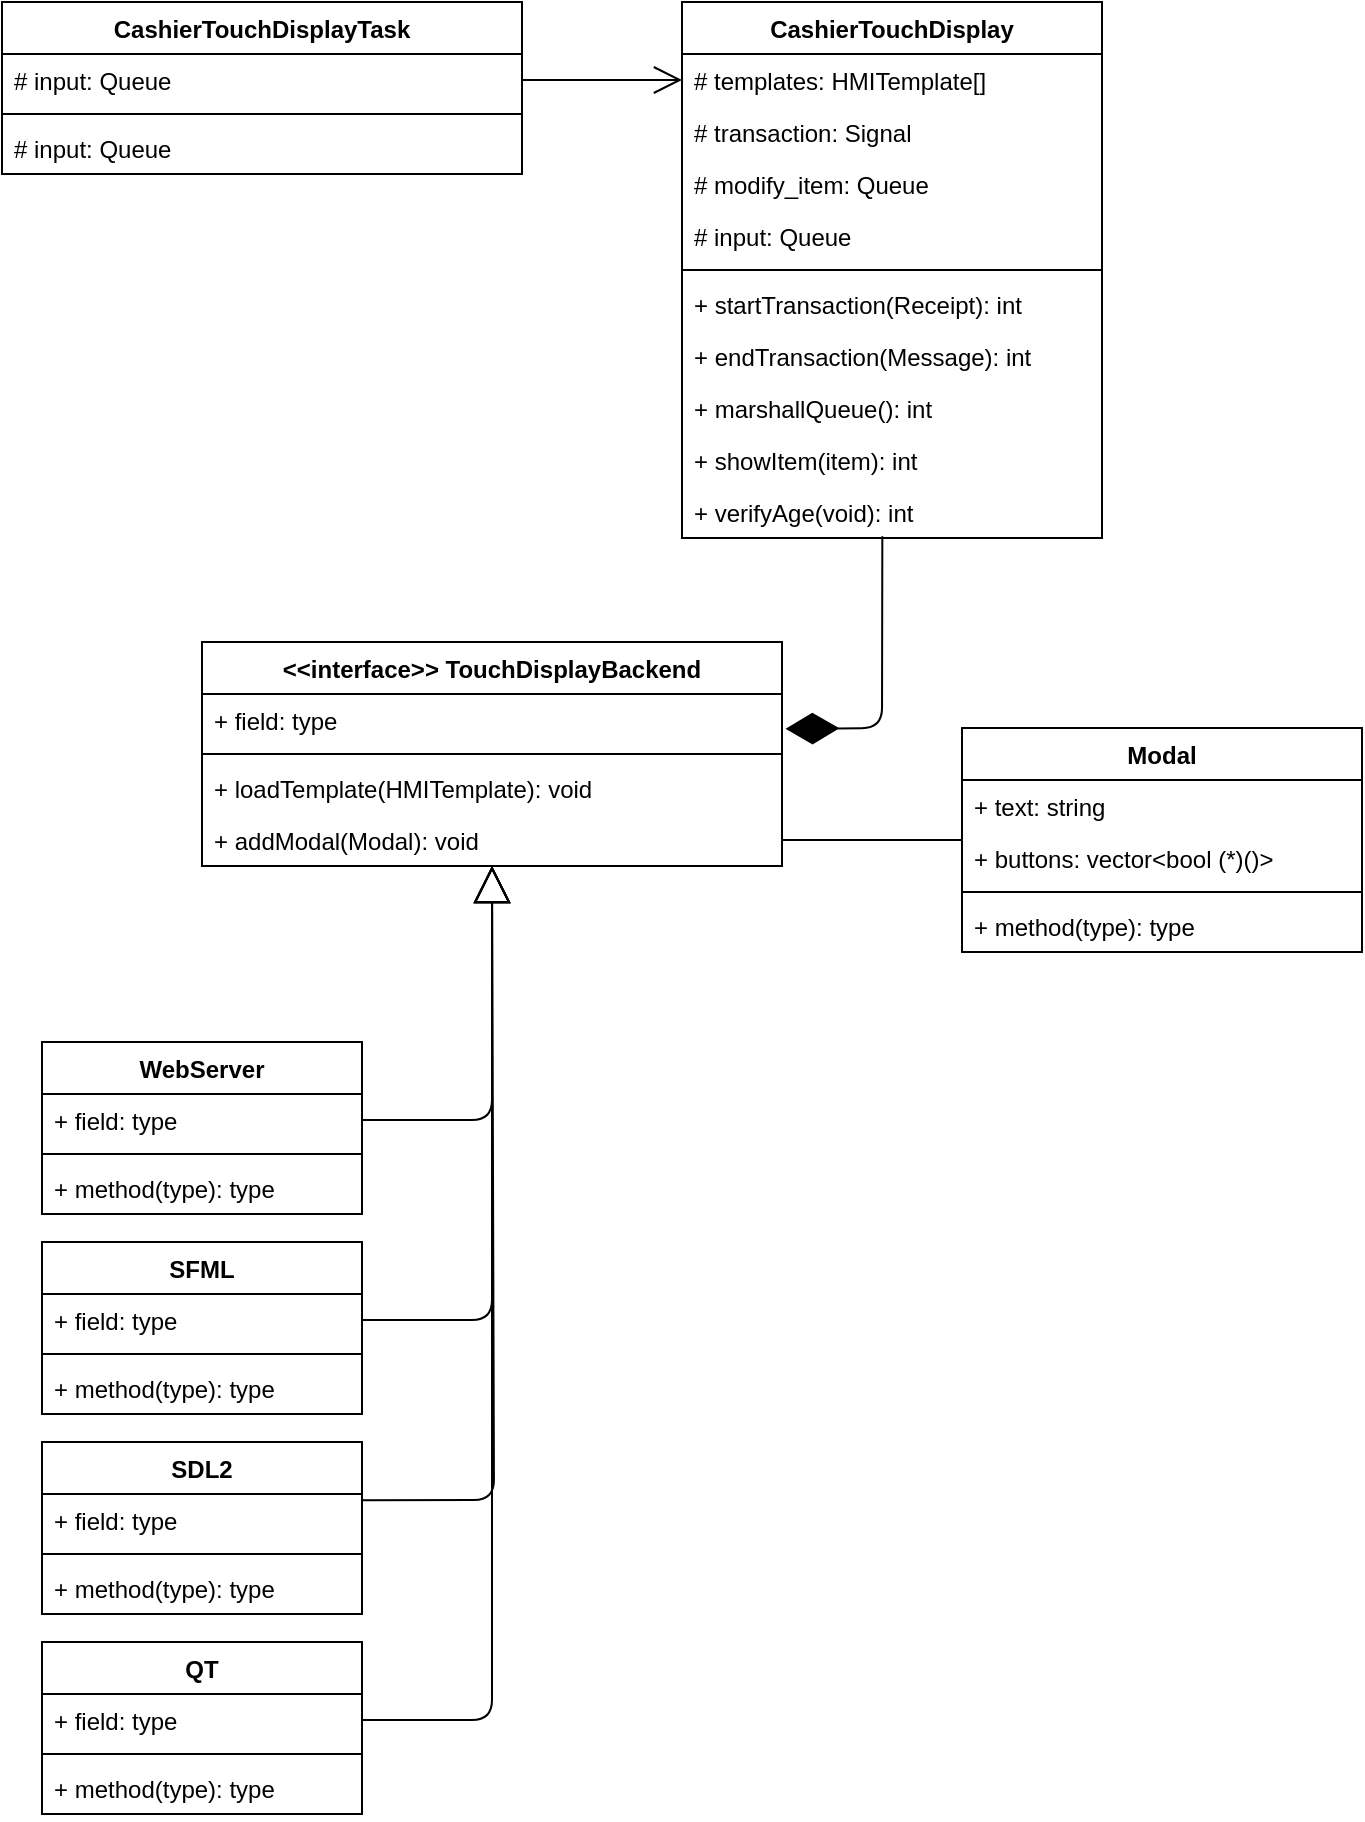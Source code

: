 <mxfile version="13.7.9" type="device" pages="2"><diagram id="EebzAopcoUJi2itTid_p" name="Page-1"><mxGraphModel dx="460" dy="854" grid="1" gridSize="10" guides="1" tooltips="1" connect="1" arrows="1" fold="1" page="1" pageScale="1" pageWidth="850" pageHeight="1100" math="0" shadow="0"><root><mxCell id="0"/><mxCell id="1" parent="0"/><mxCell id="Y0An3jlqysg56Uzm1vk1-41" value="" style="endArrow=block;endSize=16;endFill=0;html=1;fontStyle=1" parent="1" source="Y0An3jlqysg56Uzm1vk1-22" target="Y0An3jlqysg56Uzm1vk1-15" edge="1"><mxGeometry x="0.125" y="-50" width="160" relative="1" as="geometry"><mxPoint x="240" y="660" as="sourcePoint"/><mxPoint x="290" y="560" as="targetPoint"/><Array as="points"><mxPoint x="305" y="649"/></Array><mxPoint as="offset"/></mxGeometry></mxCell><mxCell id="Y0An3jlqysg56Uzm1vk1-55" value="" style="endArrow=diamondThin;endFill=1;endSize=24;html=1;strokeColor=#000000;exitX=0.477;exitY=0.967;exitDx=0;exitDy=0;exitPerimeter=0;entryX=1.006;entryY=0.67;entryDx=0;entryDy=0;entryPerimeter=0;" parent="1" source="Y0An3jlqysg56Uzm1vk1-62" target="Y0An3jlqysg56Uzm1vk1-13" edge="1"><mxGeometry width="160" relative="1" as="geometry"><mxPoint x="440" y="372.71" as="sourcePoint"/><mxPoint x="530" y="420" as="targetPoint"/><Array as="points"><mxPoint x="500" y="453"/></Array></mxGeometry></mxCell><mxCell id="Y0An3jlqysg56Uzm1vk1-54" value="" style="endArrow=open;endFill=1;endSize=12;html=1;strokeColor=#000000;exitX=1;exitY=0.5;exitDx=0;exitDy=0;" parent="1" source="MlYIVtfRMITNdNM9kv18-18" target="Y0An3jlqysg56Uzm1vk1-49" edge="1"><mxGeometry width="160" relative="1" as="geometry"><mxPoint x="350" y="129" as="sourcePoint"/><mxPoint x="480" y="250" as="targetPoint"/></mxGeometry></mxCell><mxCell id="Y0An3jlqysg56Uzm1vk1-67" value="" style="endArrow=block;endSize=16;endFill=0;html=1;" parent="1" source="Y0An3jlqysg56Uzm1vk1-26" target="Y0An3jlqysg56Uzm1vk1-15" edge="1"><mxGeometry x="0.125" y="-50" width="160" relative="1" as="geometry"><mxPoint x="260" y="762.77" as="sourcePoint"/><mxPoint x="320.4" y="610.004" as="targetPoint"/><Array as="points"><mxPoint x="305" y="749"/></Array><mxPoint as="offset"/></mxGeometry></mxCell><mxCell id="Y0An3jlqysg56Uzm1vk1-68" value="" style="endArrow=block;endSize=16;endFill=0;html=1;exitX=0.999;exitY=0.121;exitDx=0;exitDy=0;exitPerimeter=0;" parent="1" source="Y0An3jlqysg56Uzm1vk1-30" target="Y0An3jlqysg56Uzm1vk1-15" edge="1"><mxGeometry x="0.125" y="-50" width="160" relative="1" as="geometry"><mxPoint x="250" y="766.017" as="sourcePoint"/><mxPoint x="315.558" y="506" as="targetPoint"/><Array as="points"><mxPoint x="306" y="839"/></Array><mxPoint as="offset"/></mxGeometry></mxCell><mxCell id="Y0An3jlqysg56Uzm1vk1-69" value="" style="endArrow=block;endSize=16;endFill=0;html=1;exitX=1;exitY=0.5;exitDx=0;exitDy=0;" parent="1" source="Y0An3jlqysg56Uzm1vk1-34" target="Y0An3jlqysg56Uzm1vk1-15" edge="1"><mxGeometry x="0.125" y="-50" width="160" relative="1" as="geometry"><mxPoint x="260" y="776.017" as="sourcePoint"/><mxPoint x="325.558" y="516" as="targetPoint"/><Array as="points"><mxPoint x="305" y="949"/></Array><mxPoint as="offset"/></mxGeometry></mxCell><mxCell id="Y0An3jlqysg56Uzm1vk1-75" style="edgeStyle=orthogonalEdgeStyle;rounded=0;orthogonalLoop=1;jettySize=auto;html=1;entryX=1;entryY=0.5;entryDx=0;entryDy=0;endArrow=none;endFill=0;strokeColor=#000000;" parent="1" source="Y0An3jlqysg56Uzm1vk1-70" target="Y0An3jlqysg56Uzm1vk1-15" edge="1"><mxGeometry relative="1" as="geometry"/></mxCell><mxCell id="Y0An3jlqysg56Uzm1vk1-21" value="WebServer" style="swimlane;fontStyle=1;align=center;verticalAlign=top;childLayout=stackLayout;horizontal=1;startSize=26;horizontalStack=0;resizeParent=1;resizeParentMax=0;resizeLast=0;collapsible=1;marginBottom=0;strokeColor=#000000;" parent="1" vertex="1"><mxGeometry x="80" y="610" width="160" height="86" as="geometry"/></mxCell><mxCell id="Y0An3jlqysg56Uzm1vk1-22" value="+ field: type" style="text;strokeColor=none;fillColor=none;align=left;verticalAlign=top;spacingLeft=4;spacingRight=4;overflow=hidden;rotatable=0;points=[[0,0.5],[1,0.5]];portConstraint=eastwest;" parent="Y0An3jlqysg56Uzm1vk1-21" vertex="1"><mxGeometry y="26" width="160" height="26" as="geometry"/></mxCell><mxCell id="Y0An3jlqysg56Uzm1vk1-23" value="" style="line;strokeWidth=1;fillColor=none;align=left;verticalAlign=middle;spacingTop=-1;spacingLeft=3;spacingRight=3;rotatable=0;labelPosition=right;points=[];portConstraint=eastwest;" parent="Y0An3jlqysg56Uzm1vk1-21" vertex="1"><mxGeometry y="52" width="160" height="8" as="geometry"/></mxCell><mxCell id="Y0An3jlqysg56Uzm1vk1-24" value="+ method(type): type" style="text;strokeColor=none;fillColor=none;align=left;verticalAlign=top;spacingLeft=4;spacingRight=4;overflow=hidden;rotatable=0;points=[[0,0.5],[1,0.5]];portConstraint=eastwest;" parent="Y0An3jlqysg56Uzm1vk1-21" vertex="1"><mxGeometry y="60" width="160" height="26" as="geometry"/></mxCell><mxCell id="Y0An3jlqysg56Uzm1vk1-25" value="SFML" style="swimlane;fontStyle=1;align=center;verticalAlign=top;childLayout=stackLayout;horizontal=1;startSize=26;horizontalStack=0;resizeParent=1;resizeParentMax=0;resizeLast=0;collapsible=1;marginBottom=0;strokeColor=#000000;" parent="1" vertex="1"><mxGeometry x="80" y="710" width="160" height="86" as="geometry"/></mxCell><mxCell id="Y0An3jlqysg56Uzm1vk1-26" value="+ field: type" style="text;strokeColor=none;fillColor=none;align=left;verticalAlign=top;spacingLeft=4;spacingRight=4;overflow=hidden;rotatable=0;points=[[0,0.5],[1,0.5]];portConstraint=eastwest;" parent="Y0An3jlqysg56Uzm1vk1-25" vertex="1"><mxGeometry y="26" width="160" height="26" as="geometry"/></mxCell><mxCell id="Y0An3jlqysg56Uzm1vk1-27" value="" style="line;strokeWidth=1;fillColor=none;align=left;verticalAlign=middle;spacingTop=-1;spacingLeft=3;spacingRight=3;rotatable=0;labelPosition=right;points=[];portConstraint=eastwest;" parent="Y0An3jlqysg56Uzm1vk1-25" vertex="1"><mxGeometry y="52" width="160" height="8" as="geometry"/></mxCell><mxCell id="Y0An3jlqysg56Uzm1vk1-28" value="+ method(type): type" style="text;strokeColor=none;fillColor=none;align=left;verticalAlign=top;spacingLeft=4;spacingRight=4;overflow=hidden;rotatable=0;points=[[0,0.5],[1,0.5]];portConstraint=eastwest;" parent="Y0An3jlqysg56Uzm1vk1-25" vertex="1"><mxGeometry y="60" width="160" height="26" as="geometry"/></mxCell><mxCell id="Y0An3jlqysg56Uzm1vk1-48" value="CashierTouchDisplay" style="swimlane;fontStyle=1;align=center;verticalAlign=top;childLayout=stackLayout;horizontal=1;startSize=26;horizontalStack=0;resizeParent=1;resizeParentMax=0;resizeLast=0;collapsible=1;marginBottom=0;strokeColor=#000000;" parent="1" vertex="1"><mxGeometry x="400" y="90" width="210" height="268" as="geometry"/></mxCell><mxCell id="Y0An3jlqysg56Uzm1vk1-49" value="# templates: HMITemplate[]" style="text;strokeColor=none;fillColor=none;align=left;verticalAlign=top;spacingLeft=4;spacingRight=4;overflow=hidden;rotatable=0;points=[[0,0.5],[1,0.5]];portConstraint=eastwest;" parent="Y0An3jlqysg56Uzm1vk1-48" vertex="1"><mxGeometry y="26" width="210" height="26" as="geometry"/></mxCell><mxCell id="MlYIVtfRMITNdNM9kv18-11" value="# transaction: Signal" style="text;strokeColor=none;fillColor=none;align=left;verticalAlign=top;spacingLeft=4;spacingRight=4;overflow=hidden;rotatable=0;points=[[0,0.5],[1,0.5]];portConstraint=eastwest;" parent="Y0An3jlqysg56Uzm1vk1-48" vertex="1"><mxGeometry y="52" width="210" height="26" as="geometry"/></mxCell><mxCell id="MlYIVtfRMITNdNM9kv18-12" value="# modify_item: Queue" style="text;strokeColor=none;fillColor=none;align=left;verticalAlign=top;spacingLeft=4;spacingRight=4;overflow=hidden;rotatable=0;points=[[0,0.5],[1,0.5]];portConstraint=eastwest;" parent="Y0An3jlqysg56Uzm1vk1-48" vertex="1"><mxGeometry y="78" width="210" height="26" as="geometry"/></mxCell><mxCell id="MlYIVtfRMITNdNM9kv18-19" value="# input: Queue" style="text;strokeColor=none;fillColor=none;align=left;verticalAlign=top;spacingLeft=4;spacingRight=4;overflow=hidden;rotatable=0;points=[[0,0.5],[1,0.5]];portConstraint=eastwest;" parent="Y0An3jlqysg56Uzm1vk1-48" vertex="1"><mxGeometry y="104" width="210" height="26" as="geometry"/></mxCell><mxCell id="Y0An3jlqysg56Uzm1vk1-50" value="" style="line;strokeWidth=1;fillColor=none;align=left;verticalAlign=middle;spacingTop=-1;spacingLeft=3;spacingRight=3;rotatable=0;labelPosition=right;points=[];portConstraint=eastwest;" parent="Y0An3jlqysg56Uzm1vk1-48" vertex="1"><mxGeometry y="130" width="210" height="8" as="geometry"/></mxCell><mxCell id="Y0An3jlqysg56Uzm1vk1-51" value="+ startTransaction(Receipt): int" style="text;strokeColor=none;fillColor=none;align=left;verticalAlign=top;spacingLeft=4;spacingRight=4;overflow=hidden;rotatable=0;points=[[0,0.5],[1,0.5]];portConstraint=eastwest;" parent="Y0An3jlqysg56Uzm1vk1-48" vertex="1"><mxGeometry y="138" width="210" height="26" as="geometry"/></mxCell><mxCell id="MlYIVtfRMITNdNM9kv18-6" value="+ endTransaction(Message): int" style="text;strokeColor=none;fillColor=none;align=left;verticalAlign=top;spacingLeft=4;spacingRight=4;overflow=hidden;rotatable=0;points=[[0,0.5],[1,0.5]];portConstraint=eastwest;" parent="Y0An3jlqysg56Uzm1vk1-48" vertex="1"><mxGeometry y="164" width="210" height="26" as="geometry"/></mxCell><mxCell id="MlYIVtfRMITNdNM9kv18-21" value="+ marshallQueue(): int" style="text;strokeColor=none;fillColor=none;align=left;verticalAlign=top;spacingLeft=4;spacingRight=4;overflow=hidden;rotatable=0;points=[[0,0.5],[1,0.5]];portConstraint=eastwest;" parent="Y0An3jlqysg56Uzm1vk1-48" vertex="1"><mxGeometry y="190" width="210" height="26" as="geometry"/></mxCell><mxCell id="MlYIVtfRMITNdNM9kv18-7" value="+ showItem(item): int" style="text;strokeColor=none;fillColor=none;align=left;verticalAlign=top;spacingLeft=4;spacingRight=4;overflow=hidden;rotatable=0;points=[[0,0.5],[1,0.5]];portConstraint=eastwest;" parent="Y0An3jlqysg56Uzm1vk1-48" vertex="1"><mxGeometry y="216" width="210" height="26" as="geometry"/></mxCell><mxCell id="Y0An3jlqysg56Uzm1vk1-62" value="+ verifyAge(void): int" style="text;strokeColor=none;fillColor=none;align=left;verticalAlign=top;spacingLeft=4;spacingRight=4;overflow=hidden;rotatable=0;points=[[0,0.5],[1,0.5]];portConstraint=eastwest;" parent="Y0An3jlqysg56Uzm1vk1-48" vertex="1"><mxGeometry y="242" width="210" height="26" as="geometry"/></mxCell><mxCell id="Y0An3jlqysg56Uzm1vk1-16" value="CashierTouchDisplayTask" style="swimlane;fontStyle=1;align=center;verticalAlign=top;childLayout=stackLayout;horizontal=1;startSize=26;horizontalStack=0;resizeParent=1;resizeParentMax=0;resizeLast=0;collapsible=1;marginBottom=0;strokeColor=#000000;" parent="1" vertex="1"><mxGeometry x="60" y="90" width="260" height="86" as="geometry"/></mxCell><mxCell id="MlYIVtfRMITNdNM9kv18-18" value="# input: Queue" style="text;strokeColor=none;fillColor=none;align=left;verticalAlign=top;spacingLeft=4;spacingRight=4;overflow=hidden;rotatable=0;points=[[0,0.5],[1,0.5]];portConstraint=eastwest;" parent="Y0An3jlqysg56Uzm1vk1-16" vertex="1"><mxGeometry y="26" width="260" height="26" as="geometry"/></mxCell><mxCell id="Y0An3jlqysg56Uzm1vk1-18" value="" style="line;strokeWidth=1;fillColor=none;align=left;verticalAlign=middle;spacingTop=-1;spacingLeft=3;spacingRight=3;rotatable=0;labelPosition=right;points=[];portConstraint=eastwest;" parent="Y0An3jlqysg56Uzm1vk1-16" vertex="1"><mxGeometry y="52" width="260" height="8" as="geometry"/></mxCell><mxCell id="CkNV2akYP7_vbVVAUDlD-15" value="# input: Queue" style="text;strokeColor=none;fillColor=none;align=left;verticalAlign=top;spacingLeft=4;spacingRight=4;overflow=hidden;rotatable=0;points=[[0,0.5],[1,0.5]];portConstraint=eastwest;" parent="Y0An3jlqysg56Uzm1vk1-16" vertex="1"><mxGeometry y="60" width="260" height="26" as="geometry"/></mxCell><mxCell id="Y0An3jlqysg56Uzm1vk1-29" value="SDL2" style="swimlane;fontStyle=1;align=center;verticalAlign=top;childLayout=stackLayout;horizontal=1;startSize=26;horizontalStack=0;resizeParent=1;resizeParentMax=0;resizeLast=0;collapsible=1;marginBottom=0;strokeColor=#000000;" parent="1" vertex="1"><mxGeometry x="80" y="810" width="160" height="86" as="geometry"/></mxCell><mxCell id="Y0An3jlqysg56Uzm1vk1-30" value="+ field: type" style="text;strokeColor=none;fillColor=none;align=left;verticalAlign=top;spacingLeft=4;spacingRight=4;overflow=hidden;rotatable=0;points=[[0,0.5],[1,0.5]];portConstraint=eastwest;" parent="Y0An3jlqysg56Uzm1vk1-29" vertex="1"><mxGeometry y="26" width="160" height="26" as="geometry"/></mxCell><mxCell id="Y0An3jlqysg56Uzm1vk1-31" value="" style="line;strokeWidth=1;fillColor=none;align=left;verticalAlign=middle;spacingTop=-1;spacingLeft=3;spacingRight=3;rotatable=0;labelPosition=right;points=[];portConstraint=eastwest;" parent="Y0An3jlqysg56Uzm1vk1-29" vertex="1"><mxGeometry y="52" width="160" height="8" as="geometry"/></mxCell><mxCell id="Y0An3jlqysg56Uzm1vk1-32" value="+ method(type): type" style="text;strokeColor=none;fillColor=none;align=left;verticalAlign=top;spacingLeft=4;spacingRight=4;overflow=hidden;rotatable=0;points=[[0,0.5],[1,0.5]];portConstraint=eastwest;" parent="Y0An3jlqysg56Uzm1vk1-29" vertex="1"><mxGeometry y="60" width="160" height="26" as="geometry"/></mxCell><mxCell id="Y0An3jlqysg56Uzm1vk1-33" value="QT" style="swimlane;fontStyle=1;align=center;verticalAlign=top;childLayout=stackLayout;horizontal=1;startSize=26;horizontalStack=0;resizeParent=1;resizeParentMax=0;resizeLast=0;collapsible=1;marginBottom=0;strokeColor=#000000;" parent="1" vertex="1"><mxGeometry x="80" y="910" width="160" height="86" as="geometry"/></mxCell><mxCell id="Y0An3jlqysg56Uzm1vk1-34" value="+ field: type" style="text;strokeColor=none;fillColor=none;align=left;verticalAlign=top;spacingLeft=4;spacingRight=4;overflow=hidden;rotatable=0;points=[[0,0.5],[1,0.5]];portConstraint=eastwest;" parent="Y0An3jlqysg56Uzm1vk1-33" vertex="1"><mxGeometry y="26" width="160" height="26" as="geometry"/></mxCell><mxCell id="Y0An3jlqysg56Uzm1vk1-35" value="" style="line;strokeWidth=1;fillColor=none;align=left;verticalAlign=middle;spacingTop=-1;spacingLeft=3;spacingRight=3;rotatable=0;labelPosition=right;points=[];portConstraint=eastwest;" parent="Y0An3jlqysg56Uzm1vk1-33" vertex="1"><mxGeometry y="52" width="160" height="8" as="geometry"/></mxCell><mxCell id="Y0An3jlqysg56Uzm1vk1-36" value="+ method(type): type" style="text;strokeColor=none;fillColor=none;align=left;verticalAlign=top;spacingLeft=4;spacingRight=4;overflow=hidden;rotatable=0;points=[[0,0.5],[1,0.5]];portConstraint=eastwest;" parent="Y0An3jlqysg56Uzm1vk1-33" vertex="1"><mxGeometry y="60" width="160" height="26" as="geometry"/></mxCell><mxCell id="Y0An3jlqysg56Uzm1vk1-70" value="Modal" style="swimlane;fontStyle=1;align=center;verticalAlign=top;childLayout=stackLayout;horizontal=1;startSize=26;horizontalStack=0;resizeParent=1;resizeParentMax=0;resizeLast=0;collapsible=1;marginBottom=0;strokeColor=#000000;" parent="1" vertex="1"><mxGeometry x="540" y="453" width="200" height="112" as="geometry"/></mxCell><mxCell id="Y0An3jlqysg56Uzm1vk1-71" value="+ text: string" style="text;strokeColor=none;fillColor=none;align=left;verticalAlign=top;spacingLeft=4;spacingRight=4;overflow=hidden;rotatable=0;points=[[0,0.5],[1,0.5]];portConstraint=eastwest;" parent="Y0An3jlqysg56Uzm1vk1-70" vertex="1"><mxGeometry y="26" width="200" height="26" as="geometry"/></mxCell><mxCell id="Y0An3jlqysg56Uzm1vk1-74" value="+ buttons: vector&lt;bool (*)()&gt;" style="text;strokeColor=none;fillColor=none;align=left;verticalAlign=top;spacingLeft=4;spacingRight=4;overflow=hidden;rotatable=0;points=[[0,0.5],[1,0.5]];portConstraint=eastwest;" parent="Y0An3jlqysg56Uzm1vk1-70" vertex="1"><mxGeometry y="52" width="200" height="26" as="geometry"/></mxCell><mxCell id="Y0An3jlqysg56Uzm1vk1-72" value="" style="line;strokeWidth=1;fillColor=none;align=left;verticalAlign=middle;spacingTop=-1;spacingLeft=3;spacingRight=3;rotatable=0;labelPosition=right;points=[];portConstraint=eastwest;" parent="Y0An3jlqysg56Uzm1vk1-70" vertex="1"><mxGeometry y="78" width="200" height="8" as="geometry"/></mxCell><mxCell id="Y0An3jlqysg56Uzm1vk1-73" value="+ method(type): type" style="text;strokeColor=none;fillColor=none;align=left;verticalAlign=top;spacingLeft=4;spacingRight=4;overflow=hidden;rotatable=0;points=[[0,0.5],[1,0.5]];portConstraint=eastwest;" parent="Y0An3jlqysg56Uzm1vk1-70" vertex="1"><mxGeometry y="86" width="200" height="26" as="geometry"/></mxCell><mxCell id="Y0An3jlqysg56Uzm1vk1-12" value="&lt;&lt;interface&gt;&gt; TouchDisplayBackend" style="swimlane;fontStyle=1;align=center;verticalAlign=top;childLayout=stackLayout;horizontal=1;startSize=26;horizontalStack=0;resizeParent=1;resizeParentMax=0;resizeLast=0;collapsible=1;marginBottom=0;strokeColor=#000000;" parent="1" vertex="1"><mxGeometry x="160" y="410" width="290" height="112" as="geometry"><mxRectangle x="190" y="210" width="110" height="30" as="alternateBounds"/></mxGeometry></mxCell><mxCell id="Y0An3jlqysg56Uzm1vk1-13" value="+ field: type" style="text;strokeColor=none;fillColor=none;align=left;verticalAlign=top;spacingLeft=4;spacingRight=4;overflow=hidden;rotatable=0;points=[[0,0.5],[1,0.5]];portConstraint=eastwest;" parent="Y0An3jlqysg56Uzm1vk1-12" vertex="1"><mxGeometry y="26" width="290" height="26" as="geometry"/></mxCell><mxCell id="Y0An3jlqysg56Uzm1vk1-14" value="" style="line;strokeWidth=1;fillColor=none;align=left;verticalAlign=middle;spacingTop=-1;spacingLeft=3;spacingRight=3;rotatable=0;labelPosition=right;points=[];portConstraint=eastwest;" parent="Y0An3jlqysg56Uzm1vk1-12" vertex="1"><mxGeometry y="52" width="290" height="8" as="geometry"/></mxCell><mxCell id="Y0An3jlqysg56Uzm1vk1-76" value="+ loadTemplate(HMITemplate): void" style="text;strokeColor=none;fillColor=none;align=left;verticalAlign=top;spacingLeft=4;spacingRight=4;overflow=hidden;rotatable=0;points=[[0,0.5],[1,0.5]];portConstraint=eastwest;" parent="Y0An3jlqysg56Uzm1vk1-12" vertex="1"><mxGeometry y="60" width="290" height="26" as="geometry"/></mxCell><mxCell id="Y0An3jlqysg56Uzm1vk1-15" value="+ addModal(Modal): void" style="text;strokeColor=none;fillColor=none;align=left;verticalAlign=top;spacingLeft=4;spacingRight=4;overflow=hidden;rotatable=0;points=[[0,0.5],[1,0.5]];portConstraint=eastwest;" parent="Y0An3jlqysg56Uzm1vk1-12" vertex="1"><mxGeometry y="86" width="290" height="26" as="geometry"/></mxCell></root></mxGraphModel></diagram><diagram id="gbKVSEeW-3Ngssbjs58p" name="Page-2"><mxGraphModel dx="1422" dy="880" grid="1" gridSize="10" guides="1" tooltips="1" connect="1" arrows="1" fold="1" page="1" pageScale="1" pageWidth="850" pageHeight="1100" math="0" shadow="0"><root><mxCell id="OQAF_sWHcUIulQBUorFQ-0"/><mxCell id="OQAF_sWHcUIulQBUorFQ-1" parent="OQAF_sWHcUIulQBUorFQ-0"/><mxCell id="OQAF_sWHcUIulQBUorFQ-4" value="" style="shape=ellipse;html=1;fillColor=#000000;fontSize=18;fontColor=#ffffff;" parent="OQAF_sWHcUIulQBUorFQ-1" vertex="1"><mxGeometry x="230" y="120" width="40" height="40" as="geometry"/></mxCell><mxCell id="OQAF_sWHcUIulQBUorFQ-5" value="Transaction" style="shape=rect;rounded=1;html=1;whiteSpace=wrap;align=center;" parent="OQAF_sWHcUIulQBUorFQ-1" vertex="1"><mxGeometry x="220" y="310" width="100" height="40" as="geometry"/></mxCell><mxCell id="pyAT5E7AkSMeDT1aLc_i-0" value="card/start credit card transaction" style="edgeStyle=none;html=1;endArrow=open;endSize=12;strokeWidth=3;verticalAlign=bottom;exitX=1;exitY=0.25;exitDx=0;exitDy=0;entryX=0;entryY=0.5;entryDx=0;entryDy=0;" parent="OQAF_sWHcUIulQBUorFQ-1" source="OQAF_sWHcUIulQBUorFQ-5" target="pyAT5E7AkSMeDT1aLc_i-4" edge="1"><mxGeometry x="-0.091" width="160" relative="1" as="geometry"><mxPoint x="375" y="320" as="sourcePoint"/><mxPoint x="530" y="320" as="targetPoint"/><mxPoint as="offset"/></mxGeometry></mxCell><mxCell id="pyAT5E7AkSMeDT1aLc_i-1" value="edit/Enters edit receipt menu" style="edgeStyle=none;html=1;endArrow=open;endSize=12;strokeWidth=3;verticalAlign=middle;exitX=0.7;exitY=1;exitDx=0;exitDy=0;exitPerimeter=0;labelPosition=right;verticalLabelPosition=middle;align=left;" parent="OQAF_sWHcUIulQBUorFQ-1" source="OQAF_sWHcUIulQBUorFQ-5" edge="1"><mxGeometry width="160" relative="1" as="geometry"><mxPoint x="290" y="380" as="sourcePoint"/><mxPoint x="290" y="430" as="targetPoint"/></mxGeometry></mxCell><mxCell id="pyAT5E7AkSMeDT1aLc_i-2" value="Edit Receipt" style="shape=rect;rounded=1;html=1;whiteSpace=wrap;align=center;" parent="OQAF_sWHcUIulQBUorFQ-1" vertex="1"><mxGeometry x="220" y="430" width="100" height="40" as="geometry"/></mxCell><mxCell id="pyAT5E7AkSMeDT1aLc_i-3" value="done/Exit edit receipt" style="edgeStyle=none;html=1;endArrow=open;endSize=12;strokeWidth=3;verticalAlign=middle;exitX=0.186;exitY=0.015;exitDx=0;exitDy=0;exitPerimeter=0;entryX=0.205;entryY=1.075;entryDx=0;entryDy=0;entryPerimeter=0;labelPosition=left;verticalLabelPosition=middle;align=right;" parent="OQAF_sWHcUIulQBUorFQ-1" source="pyAT5E7AkSMeDT1aLc_i-2" target="OQAF_sWHcUIulQBUorFQ-5" edge="1"><mxGeometry x="0.04" y="10" width="160" relative="1" as="geometry"><mxPoint x="190" y="320" as="sourcePoint"/><mxPoint x="350" y="320" as="targetPoint"/><mxPoint as="offset"/></mxGeometry></mxCell><mxCell id="pyAT5E7AkSMeDT1aLc_i-4" value="Card Transaction" style="shape=rect;rounded=1;html=1;whiteSpace=wrap;align=center;" parent="OQAF_sWHcUIulQBUorFQ-1" vertex="1"><mxGeometry x="540" y="300" width="120" height="40" as="geometry"/></mxCell><mxCell id="pyAT5E7AkSMeDT1aLc_i-5" value="cancel/ Cancels credit card transaction" style="edgeStyle=none;html=1;endArrow=open;endSize=12;strokeWidth=3;verticalAlign=bottom;exitX=0.147;exitY=0.027;exitDx=0;exitDy=0;exitPerimeter=0;entryX=1;entryY=0.896;entryDx=0;entryDy=0;entryPerimeter=0;" parent="OQAF_sWHcUIulQBUorFQ-1" source="pyAT5E7AkSMeDT1aLc_i-4" target="pyAT5E7AkSMeDT1aLc_i-6" edge="1"><mxGeometry x="0.011" width="160" relative="1" as="geometry"><mxPoint x="480" y="260" as="sourcePoint"/><mxPoint x="390" y="240" as="targetPoint"/><Array as="points"><mxPoint x="558" y="256"/></Array><mxPoint as="offset"/></mxGeometry></mxCell><mxCell id="pyAT5E7AkSMeDT1aLc_i-6" value="No transaction" style="shape=rect;rounded=1;html=1;whiteSpace=wrap;align=center;" parent="OQAF_sWHcUIulQBUorFQ-1" vertex="1"><mxGeometry x="220" y="220" width="100" height="40" as="geometry"/></mxCell><mxCell id="pyAT5E7AkSMeDT1aLc_i-7" value="cancel/ Cancels transaction" style="edgeStyle=none;html=1;endArrow=open;endSize=12;strokeWidth=3;verticalAlign=middle;exitX=0.681;exitY=-0.02;exitDx=0;exitDy=0;exitPerimeter=0;entryX=0.696;entryY=1.075;entryDx=0;entryDy=0;entryPerimeter=0;labelPosition=right;verticalLabelPosition=middle;align=left;" parent="OQAF_sWHcUIulQBUorFQ-1" source="OQAF_sWHcUIulQBUorFQ-5" target="pyAT5E7AkSMeDT1aLc_i-6" edge="1"><mxGeometry width="160" relative="1" as="geometry"><mxPoint x="265" y="280" as="sourcePoint"/><mxPoint x="425" y="280" as="targetPoint"/></mxGeometry></mxCell><mxCell id="pyAT5E7AkSMeDT1aLc_i-8" value="ok/Confirm PIN or amount" style="edgeStyle=none;html=1;endArrow=open;endSize=12;strokeWidth=3;verticalAlign=bottom;entryX=0.996;entryY=0.099;entryDx=0;entryDy=0;entryPerimeter=0;exitX=0.417;exitY=0;exitDx=0;exitDy=0;exitPerimeter=0;" parent="OQAF_sWHcUIulQBUorFQ-1" source="pyAT5E7AkSMeDT1aLc_i-4" target="pyAT5E7AkSMeDT1aLc_i-6" edge="1"><mxGeometry width="160" relative="1" as="geometry"><mxPoint x="480" y="223" as="sourcePoint"/><mxPoint x="300" y="180" as="targetPoint"/><Array as="points"><mxPoint x="590" y="223"/></Array></mxGeometry></mxCell><mxCell id="pyAT5E7AkSMeDT1aLc_i-9" value="start/ Starts a transaction" style="edgeStyle=none;html=1;endArrow=open;endSize=12;strokeWidth=3;verticalAlign=middle;exitX=0.21;exitY=1.075;exitDx=0;exitDy=0;exitPerimeter=0;entryX=0.21;entryY=0;entryDx=0;entryDy=0;entryPerimeter=0;labelPosition=left;verticalLabelPosition=middle;align=right;" parent="OQAF_sWHcUIulQBUorFQ-1" source="pyAT5E7AkSMeDT1aLc_i-6" target="OQAF_sWHcUIulQBUorFQ-5" edge="1"><mxGeometry width="160" relative="1" as="geometry"><mxPoint x="150" y="300" as="sourcePoint"/><mxPoint x="310" y="300" as="targetPoint"/></mxGeometry></mxCell><mxCell id="pyAT5E7AkSMeDT1aLc_i-10" value="scan/Show scanned item" style="edgeStyle=none;html=1;endArrow=open;endSize=12;strokeWidth=3;verticalAlign=middle;exitX=0;exitY=0;exitDx=0;exitDy=0;jumpStyle=arc;jumpSize=19;curved=1;entryX=0;entryY=0.75;entryDx=0;entryDy=0;labelPosition=left;verticalLabelPosition=middle;align=right;" parent="OQAF_sWHcUIulQBUorFQ-1" edge="1"><mxGeometry x="-0.376" y="4" width="160" relative="1" as="geometry"><mxPoint x="220" y="224" as="sourcePoint"/><mxPoint x="220" y="254" as="targetPoint"/><Array as="points"><mxPoint x="140" y="234"/></Array><mxPoint as="offset"/></mxGeometry></mxCell><mxCell id="pyAT5E7AkSMeDT1aLc_i-12" value="on/ Turn on" style="edgeStyle=none;html=1;endArrow=open;endSize=12;strokeWidth=3;verticalAlign=middle;exitX=0.5;exitY=1;exitDx=0;exitDy=0;labelPosition=right;verticalLabelPosition=middle;align=left;" parent="OQAF_sWHcUIulQBUorFQ-1" source="OQAF_sWHcUIulQBUorFQ-4" edge="1"><mxGeometry x="-0.31" y="10" width="160" relative="1" as="geometry"><mxPoint x="290" y="160" as="sourcePoint"/><mxPoint x="250" y="218" as="targetPoint"/><mxPoint as="offset"/></mxGeometry></mxCell></root></mxGraphModel></diagram></mxfile>